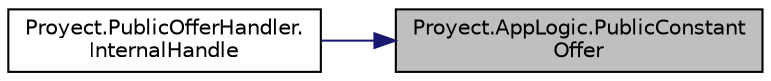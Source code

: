 digraph "Proyect.AppLogic.PublicConstantOffer"
{
 // INTERACTIVE_SVG=YES
 // LATEX_PDF_SIZE
  edge [fontname="Helvetica",fontsize="10",labelfontname="Helvetica",labelfontsize="10"];
  node [fontname="Helvetica",fontsize="10",shape=record];
  rankdir="RL";
  Node1 [label="Proyect.AppLogic.PublicConstant\lOffer",height=0.2,width=0.4,color="black", fillcolor="grey75", style="filled", fontcolor="black",tooltip="Publica una constante oferta de la compania que se le ingresa. ÑLe delaga la responsabilidad a compan..."];
  Node1 -> Node2 [dir="back",color="midnightblue",fontsize="10",style="solid",fontname="Helvetica"];
  Node2 [label="Proyect.PublicOfferHandler.\lInternalHandle",height=0.2,width=0.4,color="black", fillcolor="white", style="filled",URL="$classProyect_1_1PublicOfferHandler.html#a9f9ac66f8e31662acf5696f3f6ba639e",tooltip="Procesa el mensaje \"/registrar\" y retorna true; retorna false en caso contrario."];
}
